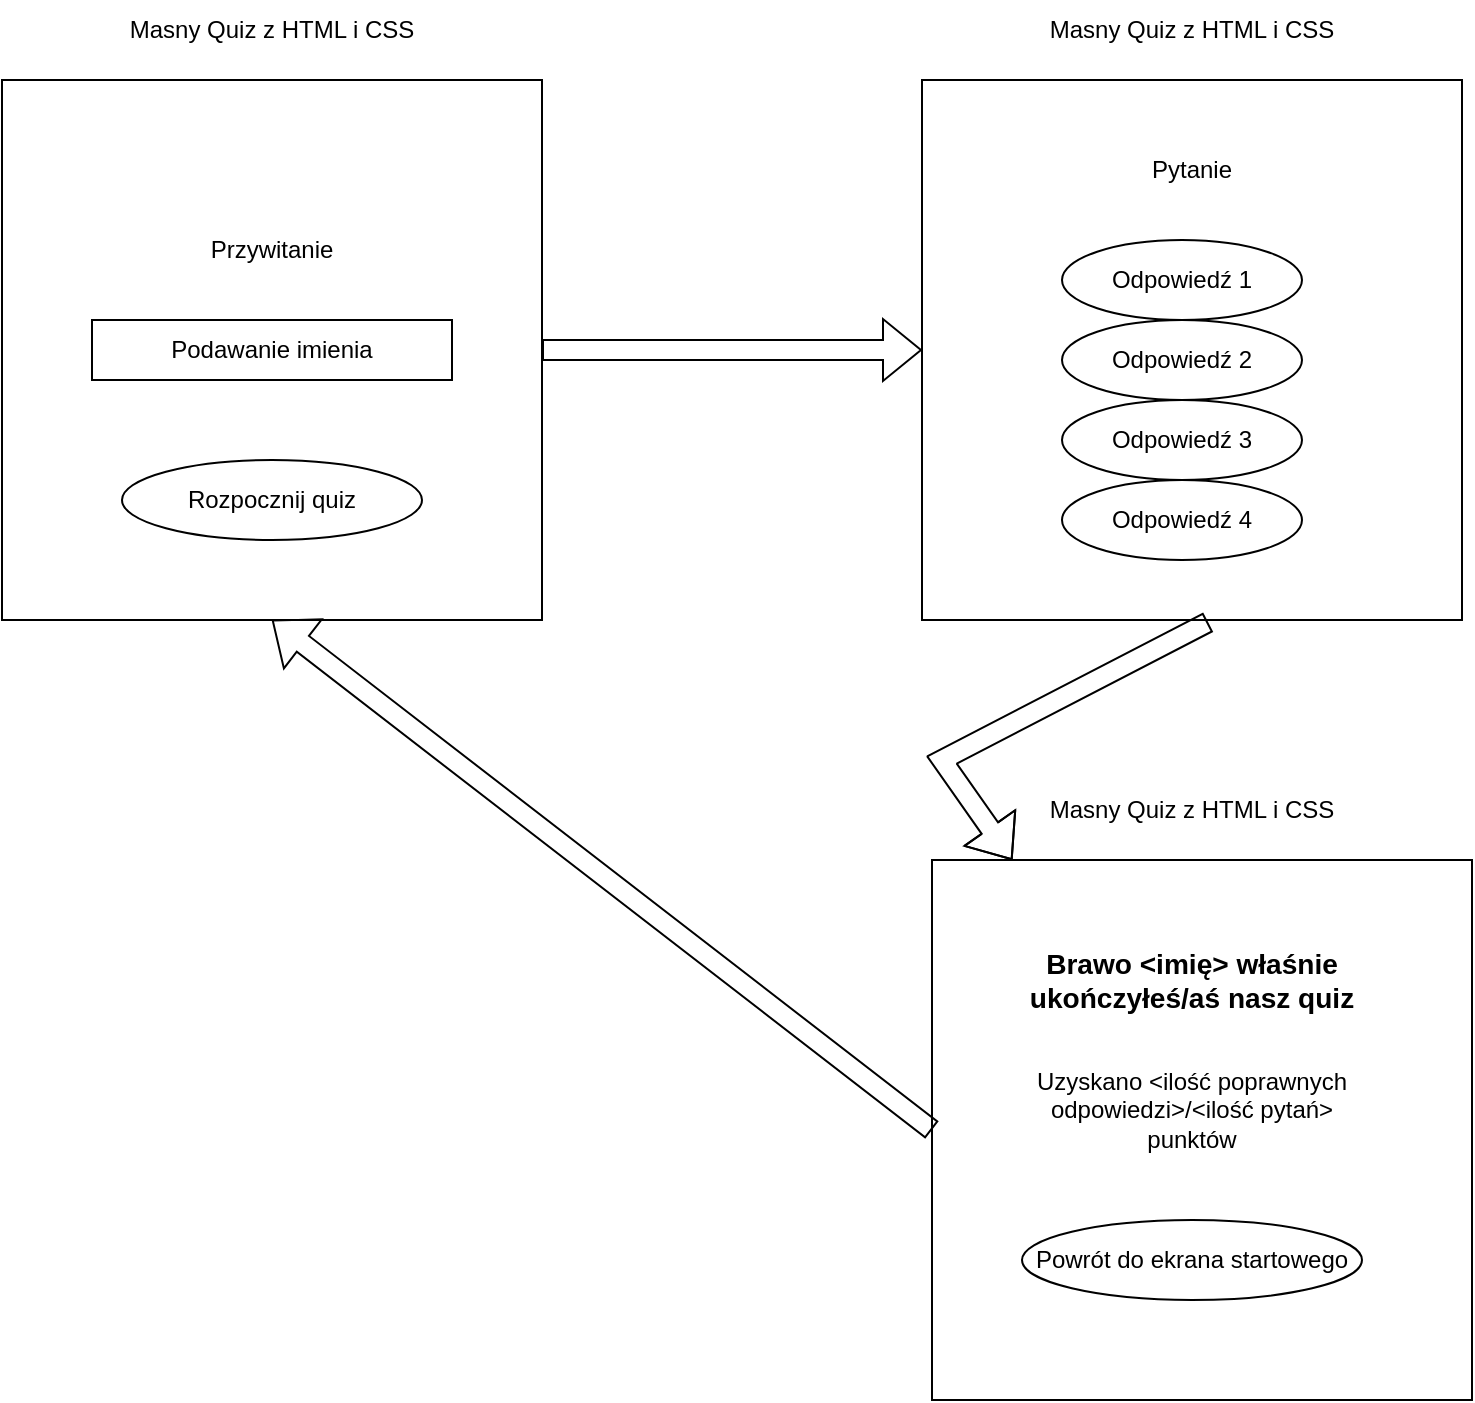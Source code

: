 <mxfile version="22.0.6" type="device">
  <diagram name="Page-1" id="HuM17TKiex0QJR84NEkA">
    <mxGraphModel dx="1274" dy="671" grid="1" gridSize="10" guides="1" tooltips="1" connect="1" arrows="1" fold="1" page="1" pageScale="1" pageWidth="850" pageHeight="1100" math="0" shadow="0">
      <root>
        <mxCell id="0" />
        <mxCell id="1" parent="0" />
        <mxCell id="WopsmW_Y8n9yDPIOGQ2Z-1" value="" style="whiteSpace=wrap;html=1;aspect=fixed;" vertex="1" parent="1">
          <mxGeometry x="50" y="80" width="270" height="270" as="geometry" />
        </mxCell>
        <mxCell id="WopsmW_Y8n9yDPIOGQ2Z-2" value="Masny Quiz z HTML i CSS" style="text;html=1;strokeColor=none;fillColor=none;align=center;verticalAlign=middle;whiteSpace=wrap;rounded=0;" vertex="1" parent="1">
          <mxGeometry x="80" y="40" width="210" height="30" as="geometry" />
        </mxCell>
        <mxCell id="WopsmW_Y8n9yDPIOGQ2Z-3" value="Podawanie imienia" style="rounded=0;whiteSpace=wrap;html=1;" vertex="1" parent="1">
          <mxGeometry x="95" y="200" width="180" height="30" as="geometry" />
        </mxCell>
        <mxCell id="WopsmW_Y8n9yDPIOGQ2Z-4" value="Przywitanie" style="text;html=1;strokeColor=none;fillColor=none;align=center;verticalAlign=middle;whiteSpace=wrap;rounded=0;" vertex="1" parent="1">
          <mxGeometry x="130" y="150" width="110" height="30" as="geometry" />
        </mxCell>
        <mxCell id="WopsmW_Y8n9yDPIOGQ2Z-6" value="Rozpocznij quiz" style="ellipse;whiteSpace=wrap;html=1;" vertex="1" parent="1">
          <mxGeometry x="110" y="270" width="150" height="40" as="geometry" />
        </mxCell>
        <mxCell id="WopsmW_Y8n9yDPIOGQ2Z-7" value="" style="shape=flexArrow;endArrow=classic;html=1;rounded=0;exitX=1;exitY=0.5;exitDx=0;exitDy=0;" edge="1" parent="1" source="WopsmW_Y8n9yDPIOGQ2Z-1" target="WopsmW_Y8n9yDPIOGQ2Z-8">
          <mxGeometry width="50" height="50" relative="1" as="geometry">
            <mxPoint x="400" y="380" as="sourcePoint" />
            <mxPoint x="420" y="210" as="targetPoint" />
            <Array as="points" />
          </mxGeometry>
        </mxCell>
        <mxCell id="WopsmW_Y8n9yDPIOGQ2Z-8" value="" style="whiteSpace=wrap;html=1;aspect=fixed;" vertex="1" parent="1">
          <mxGeometry x="510" y="80" width="270" height="270" as="geometry" />
        </mxCell>
        <mxCell id="WopsmW_Y8n9yDPIOGQ2Z-9" value="Masny Quiz z HTML i CSS" style="text;html=1;strokeColor=none;fillColor=none;align=center;verticalAlign=middle;whiteSpace=wrap;rounded=0;" vertex="1" parent="1">
          <mxGeometry x="540" y="40" width="210" height="30" as="geometry" />
        </mxCell>
        <mxCell id="WopsmW_Y8n9yDPIOGQ2Z-10" value="Pytanie" style="text;html=1;strokeColor=none;fillColor=none;align=center;verticalAlign=middle;whiteSpace=wrap;rounded=0;" vertex="1" parent="1">
          <mxGeometry x="545" y="110" width="200" height="30" as="geometry" />
        </mxCell>
        <mxCell id="WopsmW_Y8n9yDPIOGQ2Z-11" value="Odpowiedź 1" style="ellipse;whiteSpace=wrap;html=1;" vertex="1" parent="1">
          <mxGeometry x="580" y="160" width="120" height="40" as="geometry" />
        </mxCell>
        <mxCell id="WopsmW_Y8n9yDPIOGQ2Z-12" value="Odpowiedź 2" style="ellipse;whiteSpace=wrap;html=1;" vertex="1" parent="1">
          <mxGeometry x="580" y="200" width="120" height="40" as="geometry" />
        </mxCell>
        <mxCell id="WopsmW_Y8n9yDPIOGQ2Z-13" value="Odpowiedź 3" style="ellipse;whiteSpace=wrap;html=1;" vertex="1" parent="1">
          <mxGeometry x="580" y="240" width="120" height="40" as="geometry" />
        </mxCell>
        <mxCell id="WopsmW_Y8n9yDPIOGQ2Z-14" value="Odpowiedź 4" style="ellipse;whiteSpace=wrap;html=1;" vertex="1" parent="1">
          <mxGeometry x="580" y="280" width="120" height="40" as="geometry" />
        </mxCell>
        <mxCell id="WopsmW_Y8n9yDPIOGQ2Z-15" value="" style="shape=flexArrow;endArrow=classic;html=1;rounded=0;exitX=0.53;exitY=1.004;exitDx=0;exitDy=0;exitPerimeter=0;" edge="1" parent="1" source="WopsmW_Y8n9yDPIOGQ2Z-8" target="WopsmW_Y8n9yDPIOGQ2Z-16">
          <mxGeometry width="50" height="50" relative="1" as="geometry">
            <mxPoint x="400" y="380" as="sourcePoint" />
            <mxPoint x="653" y="450" as="targetPoint" />
            <Array as="points">
              <mxPoint x="520" y="420" />
            </Array>
          </mxGeometry>
        </mxCell>
        <mxCell id="WopsmW_Y8n9yDPIOGQ2Z-16" value="" style="whiteSpace=wrap;html=1;aspect=fixed;" vertex="1" parent="1">
          <mxGeometry x="515" y="470" width="270" height="270" as="geometry" />
        </mxCell>
        <mxCell id="WopsmW_Y8n9yDPIOGQ2Z-18" value="Masny Quiz z HTML i CSS" style="text;html=1;strokeColor=none;fillColor=none;align=center;verticalAlign=middle;whiteSpace=wrap;rounded=0;" vertex="1" parent="1">
          <mxGeometry x="540" y="430" width="210" height="30" as="geometry" />
        </mxCell>
        <mxCell id="WopsmW_Y8n9yDPIOGQ2Z-19" value="&lt;h3 class=&quot;result_msg&quot;&gt;Brawo &amp;lt;imię&amp;gt; właśnie ukończyłeś/aś nasz quiz&lt;/h3&gt;" style="text;html=1;strokeColor=none;fillColor=none;align=center;verticalAlign=middle;whiteSpace=wrap;rounded=0;" vertex="1" parent="1">
          <mxGeometry x="535" y="510" width="220" height="40" as="geometry" />
        </mxCell>
        <mxCell id="WopsmW_Y8n9yDPIOGQ2Z-20" value="Uzyskano &amp;lt;ilość poprawnych odpowiedzi&amp;gt;/&amp;lt;ilość pytań&amp;gt; punktów" style="text;html=1;strokeColor=none;fillColor=none;align=center;verticalAlign=middle;whiteSpace=wrap;rounded=0;" vertex="1" parent="1">
          <mxGeometry x="555" y="580" width="180" height="30" as="geometry" />
        </mxCell>
        <mxCell id="WopsmW_Y8n9yDPIOGQ2Z-21" value="Powrót do ekrana startowego" style="ellipse;whiteSpace=wrap;html=1;" vertex="1" parent="1">
          <mxGeometry x="560" y="650" width="170" height="40" as="geometry" />
        </mxCell>
        <mxCell id="WopsmW_Y8n9yDPIOGQ2Z-23" value="" style="shape=flexArrow;endArrow=classic;html=1;rounded=0;entryX=0.5;entryY=1;entryDx=0;entryDy=0;exitX=0;exitY=0.5;exitDx=0;exitDy=0;" edge="1" parent="1" source="WopsmW_Y8n9yDPIOGQ2Z-16" target="WopsmW_Y8n9yDPIOGQ2Z-1">
          <mxGeometry width="50" height="50" relative="1" as="geometry">
            <mxPoint x="400" y="680" as="sourcePoint" />
            <mxPoint x="450" y="630" as="targetPoint" />
          </mxGeometry>
        </mxCell>
      </root>
    </mxGraphModel>
  </diagram>
</mxfile>
